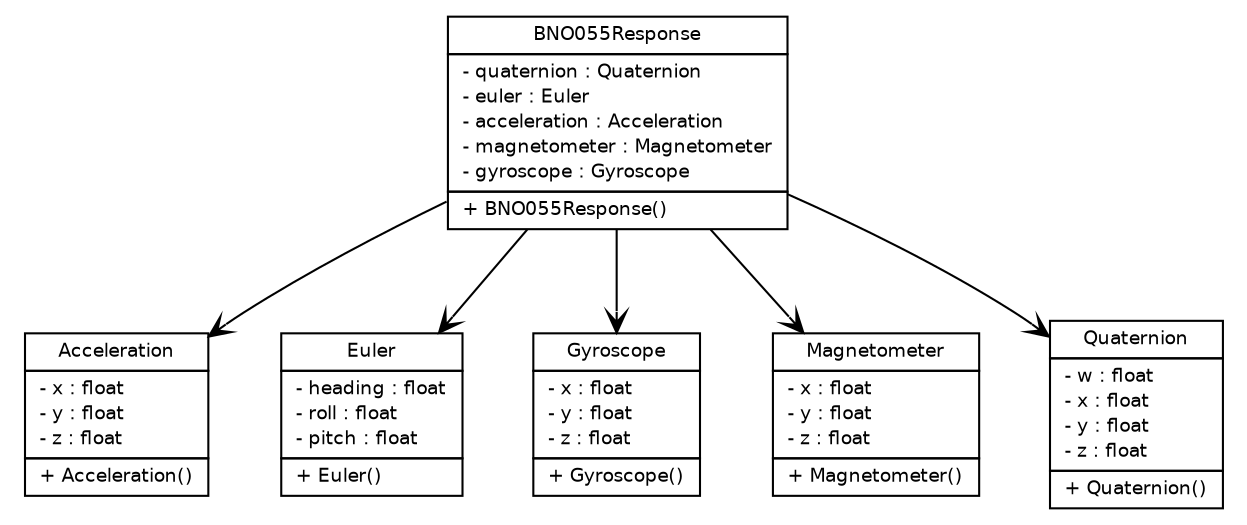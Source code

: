 #!/usr/local/bin/dot
#
# Class diagram 
# Generated by UMLGraph version R5_6-24-gf6e263 (http://www.umlgraph.org/)
#

digraph G {
	edge [fontname="Helvetica",fontsize=10,labelfontname="Helvetica",labelfontsize=10];
	node [fontname="Helvetica",fontsize=10,shape=plaintext];
	nodesep=0.25;
	ranksep=0.5;
	// ev3dev.sensors.arduino.bn055.model.Acceleration
	c75 [label=<<table title="ev3dev.sensors.arduino.bn055.model.Acceleration" border="0" cellborder="1" cellspacing="0" cellpadding="2" port="p" href="./Acceleration.html">
		<tr><td><table border="0" cellspacing="0" cellpadding="1">
<tr><td align="center" balign="center"> Acceleration </td></tr>
		</table></td></tr>
		<tr><td><table border="0" cellspacing="0" cellpadding="1">
<tr><td align="left" balign="left"> - x : float </td></tr>
<tr><td align="left" balign="left"> - y : float </td></tr>
<tr><td align="left" balign="left"> - z : float </td></tr>
		</table></td></tr>
		<tr><td><table border="0" cellspacing="0" cellpadding="1">
<tr><td align="left" balign="left"> + Acceleration() </td></tr>
		</table></td></tr>
		</table>>, URL="./Acceleration.html", fontname="Helvetica", fontcolor="black", fontsize=9.0];
	// ev3dev.sensors.arduino.bn055.model.BNO055Response
	c76 [label=<<table title="ev3dev.sensors.arduino.bn055.model.BNO055Response" border="0" cellborder="1" cellspacing="0" cellpadding="2" port="p" href="./BNO055Response.html">
		<tr><td><table border="0" cellspacing="0" cellpadding="1">
<tr><td align="center" balign="center"> BNO055Response </td></tr>
		</table></td></tr>
		<tr><td><table border="0" cellspacing="0" cellpadding="1">
<tr><td align="left" balign="left"> - quaternion : Quaternion </td></tr>
<tr><td align="left" balign="left"> - euler : Euler </td></tr>
<tr><td align="left" balign="left"> - acceleration : Acceleration </td></tr>
<tr><td align="left" balign="left"> - magnetometer : Magnetometer </td></tr>
<tr><td align="left" balign="left"> - gyroscope : Gyroscope </td></tr>
		</table></td></tr>
		<tr><td><table border="0" cellspacing="0" cellpadding="1">
<tr><td align="left" balign="left"> + BNO055Response() </td></tr>
		</table></td></tr>
		</table>>, URL="./BNO055Response.html", fontname="Helvetica", fontcolor="black", fontsize=9.0];
	// ev3dev.sensors.arduino.bn055.model.Euler
	c77 [label=<<table title="ev3dev.sensors.arduino.bn055.model.Euler" border="0" cellborder="1" cellspacing="0" cellpadding="2" port="p" href="./Euler.html">
		<tr><td><table border="0" cellspacing="0" cellpadding="1">
<tr><td align="center" balign="center"> Euler </td></tr>
		</table></td></tr>
		<tr><td><table border="0" cellspacing="0" cellpadding="1">
<tr><td align="left" balign="left"> - heading : float </td></tr>
<tr><td align="left" balign="left"> - roll : float </td></tr>
<tr><td align="left" balign="left"> - pitch : float </td></tr>
		</table></td></tr>
		<tr><td><table border="0" cellspacing="0" cellpadding="1">
<tr><td align="left" balign="left"> + Euler() </td></tr>
		</table></td></tr>
		</table>>, URL="./Euler.html", fontname="Helvetica", fontcolor="black", fontsize=9.0];
	// ev3dev.sensors.arduino.bn055.model.Gyroscope
	c78 [label=<<table title="ev3dev.sensors.arduino.bn055.model.Gyroscope" border="0" cellborder="1" cellspacing="0" cellpadding="2" port="p" href="./Gyroscope.html">
		<tr><td><table border="0" cellspacing="0" cellpadding="1">
<tr><td align="center" balign="center"> Gyroscope </td></tr>
		</table></td></tr>
		<tr><td><table border="0" cellspacing="0" cellpadding="1">
<tr><td align="left" balign="left"> - x : float </td></tr>
<tr><td align="left" balign="left"> - y : float </td></tr>
<tr><td align="left" balign="left"> - z : float </td></tr>
		</table></td></tr>
		<tr><td><table border="0" cellspacing="0" cellpadding="1">
<tr><td align="left" balign="left"> + Gyroscope() </td></tr>
		</table></td></tr>
		</table>>, URL="./Gyroscope.html", fontname="Helvetica", fontcolor="black", fontsize=9.0];
	// ev3dev.sensors.arduino.bn055.model.Magnetometer
	c79 [label=<<table title="ev3dev.sensors.arduino.bn055.model.Magnetometer" border="0" cellborder="1" cellspacing="0" cellpadding="2" port="p" href="./Magnetometer.html">
		<tr><td><table border="0" cellspacing="0" cellpadding="1">
<tr><td align="center" balign="center"> Magnetometer </td></tr>
		</table></td></tr>
		<tr><td><table border="0" cellspacing="0" cellpadding="1">
<tr><td align="left" balign="left"> - x : float </td></tr>
<tr><td align="left" balign="left"> - y : float </td></tr>
<tr><td align="left" balign="left"> - z : float </td></tr>
		</table></td></tr>
		<tr><td><table border="0" cellspacing="0" cellpadding="1">
<tr><td align="left" balign="left"> + Magnetometer() </td></tr>
		</table></td></tr>
		</table>>, URL="./Magnetometer.html", fontname="Helvetica", fontcolor="black", fontsize=9.0];
	// ev3dev.sensors.arduino.bn055.model.Quaternion
	c80 [label=<<table title="ev3dev.sensors.arduino.bn055.model.Quaternion" border="0" cellborder="1" cellspacing="0" cellpadding="2" port="p" href="./Quaternion.html">
		<tr><td><table border="0" cellspacing="0" cellpadding="1">
<tr><td align="center" balign="center"> Quaternion </td></tr>
		</table></td></tr>
		<tr><td><table border="0" cellspacing="0" cellpadding="1">
<tr><td align="left" balign="left"> - w : float </td></tr>
<tr><td align="left" balign="left"> - x : float </td></tr>
<tr><td align="left" balign="left"> - y : float </td></tr>
<tr><td align="left" balign="left"> - z : float </td></tr>
		</table></td></tr>
		<tr><td><table border="0" cellspacing="0" cellpadding="1">
<tr><td align="left" balign="left"> + Quaternion() </td></tr>
		</table></td></tr>
		</table>>, URL="./Quaternion.html", fontname="Helvetica", fontcolor="black", fontsize=9.0];
	// ev3dev.sensors.arduino.bn055.model.BNO055Response NAVASSOC ev3dev.sensors.arduino.bn055.model.Quaternion
	c76:p -> c80:p [taillabel="", label="", headlabel="", fontname="Helvetica", fontcolor="black", fontsize=10.0, color="black", arrowhead=open];
	// ev3dev.sensors.arduino.bn055.model.BNO055Response NAVASSOC ev3dev.sensors.arduino.bn055.model.Euler
	c76:p -> c77:p [taillabel="", label="", headlabel="", fontname="Helvetica", fontcolor="black", fontsize=10.0, color="black", arrowhead=open];
	// ev3dev.sensors.arduino.bn055.model.BNO055Response NAVASSOC ev3dev.sensors.arduino.bn055.model.Acceleration
	c76:p -> c75:p [taillabel="", label="", headlabel="", fontname="Helvetica", fontcolor="black", fontsize=10.0, color="black", arrowhead=open];
	// ev3dev.sensors.arduino.bn055.model.BNO055Response NAVASSOC ev3dev.sensors.arduino.bn055.model.Magnetometer
	c76:p -> c79:p [taillabel="", label="", headlabel="", fontname="Helvetica", fontcolor="black", fontsize=10.0, color="black", arrowhead=open];
	// ev3dev.sensors.arduino.bn055.model.BNO055Response NAVASSOC ev3dev.sensors.arduino.bn055.model.Gyroscope
	c76:p -> c78:p [taillabel="", label="", headlabel="", fontname="Helvetica", fontcolor="black", fontsize=10.0, color="black", arrowhead=open];
}

